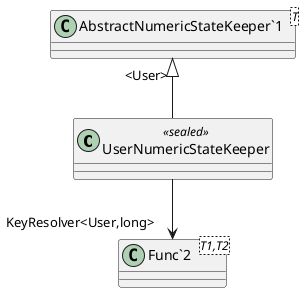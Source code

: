 @startuml
class UserNumericStateKeeper <<sealed>> {
}
class "AbstractNumericStateKeeper`1"<T> {
}
class "Func`2"<T1,T2> {
}
"AbstractNumericStateKeeper`1" "<User>" <|-- UserNumericStateKeeper
UserNumericStateKeeper --> "KeyResolver<User,long>" "Func`2"
@enduml
